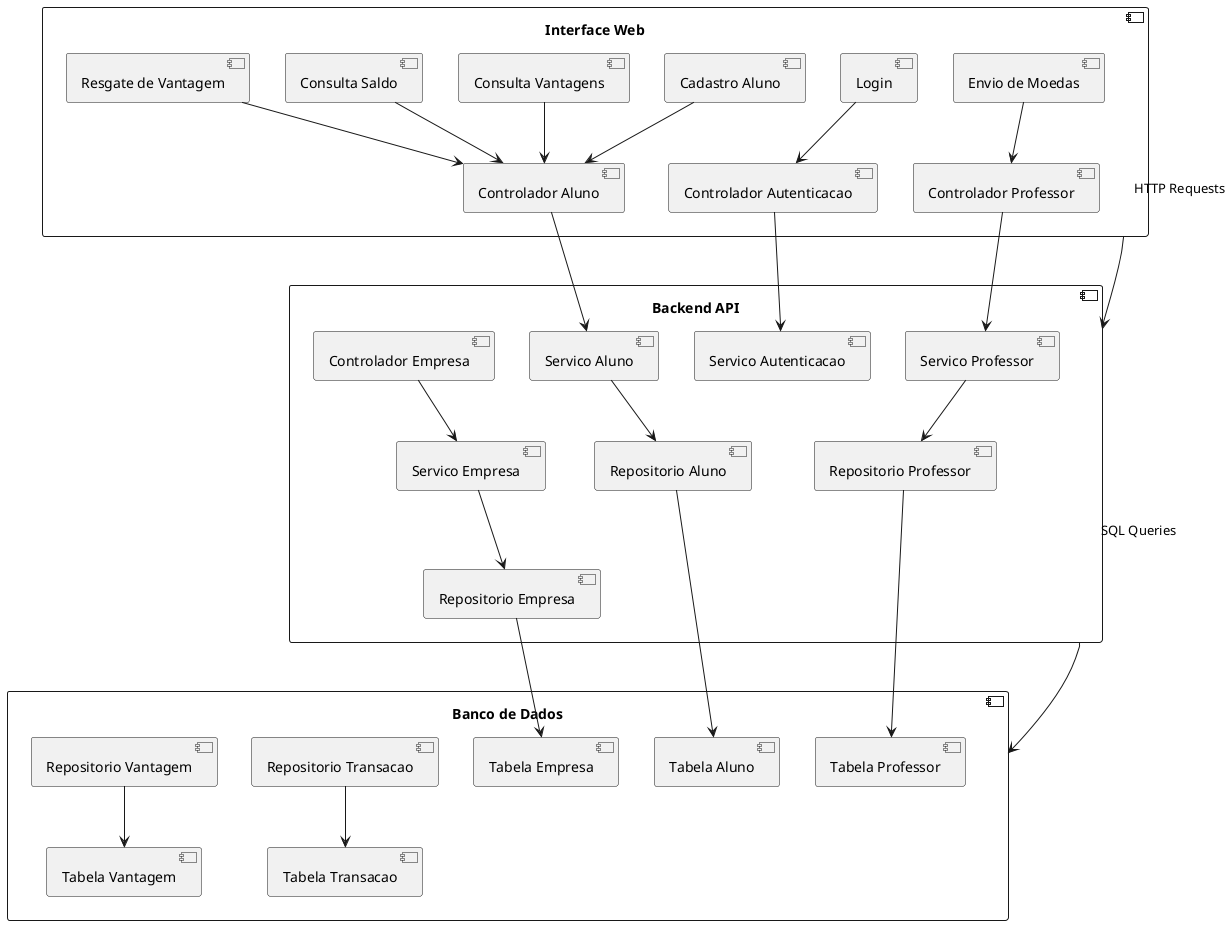 @startuml
component "Interface Web" {
    [Cadastro Aluno] --> [Controlador Aluno]
    [Login] --> [Controlador Autenticacao]
    [Consulta Saldo] --> [Controlador Aluno]
    [Envio de Moedas] --> [Controlador Professor]
    [Consulta Vantagens] --> [Controlador Aluno]
    [Resgate de Vantagem] --> [Controlador Aluno]
}

component "Backend API" {
    [Controlador Aluno] --> [Servico Aluno]
    [Controlador Professor] --> [Servico Professor]
    [Controlador Empresa] --> [Servico Empresa]
    [Controlador Autenticacao] --> [Servico Autenticacao]
    [Servico Aluno] --> [Repositorio Aluno]
    [Servico Professor] --> [Repositorio Professor]
    [Servico Empresa] --> [Repositorio Empresa]
}

component "Banco de Dados" {
    [Repositorio Aluno] --> [Tabela Aluno]
    [Repositorio Professor] --> [Tabela Professor]
    [Repositorio Empresa] --> [Tabela Empresa]
    [Repositorio Transacao] --> [Tabela Transacao]
    [Repositorio Vantagem] --> [Tabela Vantagem]
}

[Interface Web] --> [Backend API] : HTTP Requests
[Backend API] --> [Banco de Dados] : SQL Queries
@enduml
